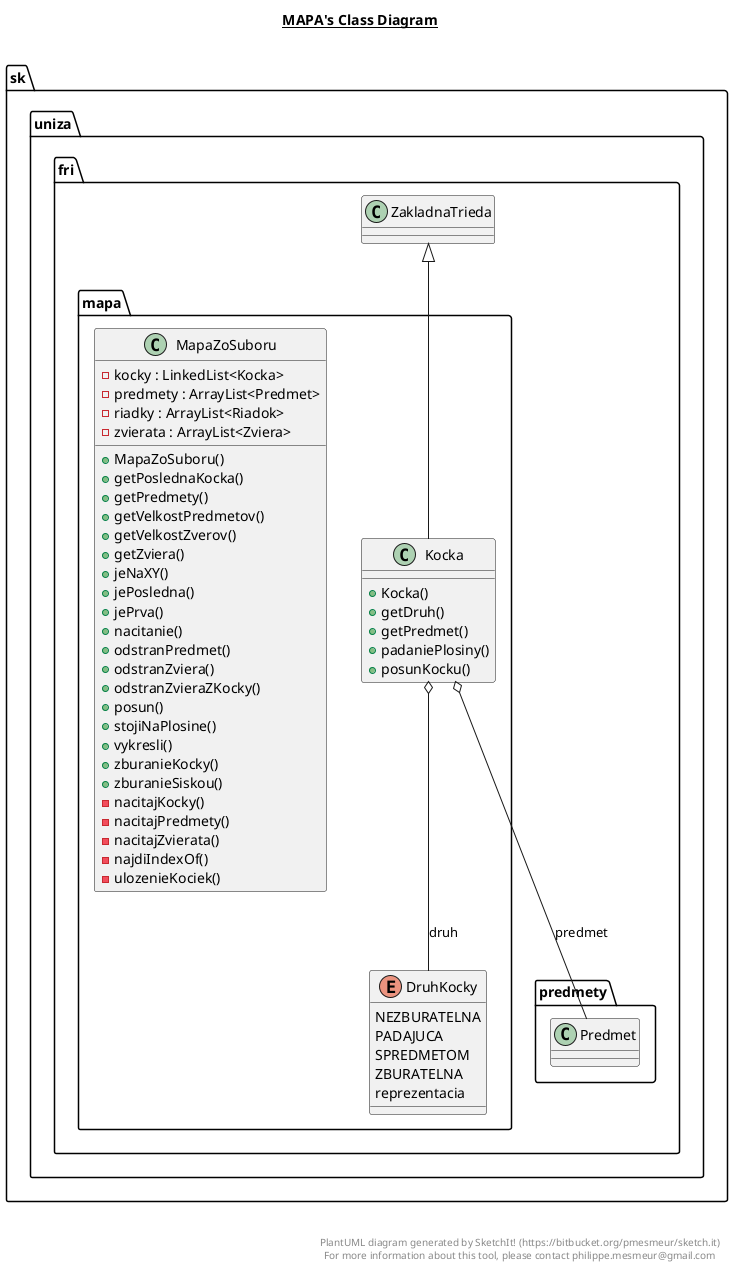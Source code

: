 @startuml

title __MAPA's Class Diagram__\n

  namespace sk.uniza.fri {
    namespace mapa {
      enum DruhKocky {
        NEZBURATELNA
        PADAJUCA
        SPREDMETOM
        ZBURATELNA
        reprezentacia
      }
    }
  }
  

  namespace sk.uniza.fri {
    namespace mapa {
      class sk.uniza.fri.mapa.Kocka {
          + Kocka()
          + getDruh()
          + getPredmet()
          + padaniePlosiny()
          + posunKocku()
      }
    }
  }
  

  namespace sk.uniza.fri {
    namespace mapa {
      class sk.uniza.fri.mapa.MapaZoSuboru {
          - kocky : LinkedList<Kocka>
          - predmety : ArrayList<Predmet>
          - riadky : ArrayList<Riadok>
          - zvierata : ArrayList<Zviera>
          + MapaZoSuboru()
          + getPoslednaKocka()
          + getPredmety()
          + getVelkostPredmetov()
          + getVelkostZverov()
          + getZviera()
          + jeNaXY()
          + jePosledna()
          + jePrva()
          + nacitanie()
          + odstranPredmet()
          + odstranZviera()
          + odstranZvieraZKocky()
          + posun()
          + stojiNaPlosine()
          + vykresli()
          + zburanieKocky()
          + zburanieSiskou()
          - nacitajKocky()
          - nacitajPredmety()
          - nacitajZvierata()
          - najdiIndexOf()
          - ulozenieKociek()
      }
    }
  }
  

  sk.uniza.fri.mapa.Kocka -up-|> sk.uniza.fri.ZakladnaTrieda
  sk.uniza.fri.mapa.Kocka o-- sk.uniza.fri.mapa.DruhKocky : druh
  sk.uniza.fri.mapa.Kocka o-- sk.uniza.fri.predmety.Predmet : predmet


right footer


PlantUML diagram generated by SketchIt! (https://bitbucket.org/pmesmeur/sketch.it)
For more information about this tool, please contact philippe.mesmeur@gmail.com
endfooter

@enduml
